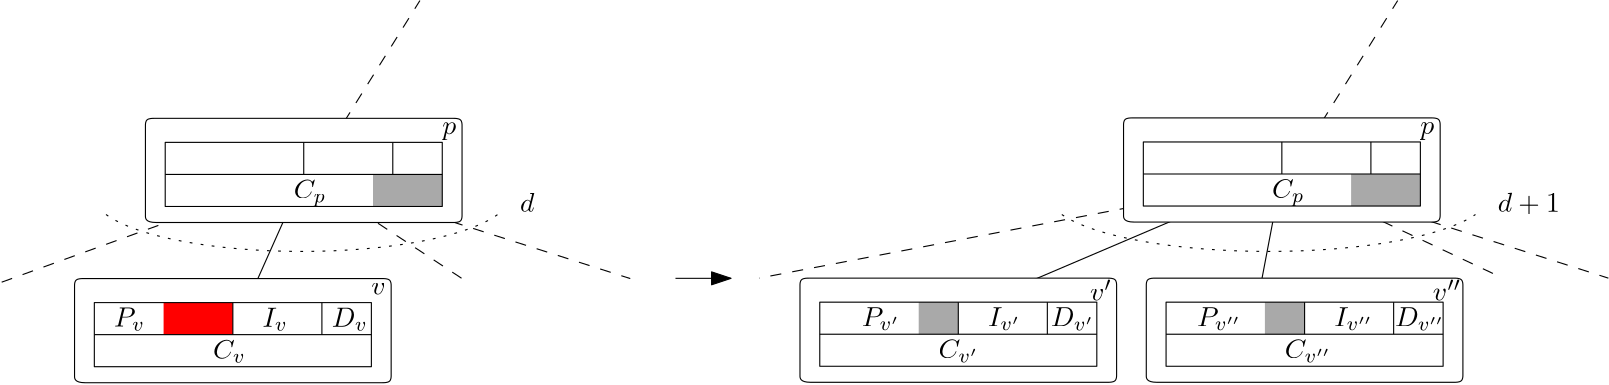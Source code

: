 <?xml version="1.0"?>
<!DOCTYPE ipe SYSTEM "ipe.dtd">
<ipe version="70107" creator="Ipe 7.2.2">
<info created="D:20160503183544" modified="D:20160531183503"/>
<ipestyle name="basic">
<symbol name="arrow/arc(spx)">
<path stroke="sym-stroke" fill="sym-stroke" pen="sym-pen">
0 0 m
-1 0.333 l
-1 -0.333 l
h
</path>
</symbol>
<symbol name="arrow/farc(spx)">
<path stroke="sym-stroke" fill="white" pen="sym-pen">
0 0 m
-1 0.333 l
-1 -0.333 l
h
</path>
</symbol>
<symbol name="arrow/ptarc(spx)">
<path stroke="sym-stroke" fill="sym-stroke" pen="sym-pen">
0 0 m
-1 0.333 l
-0.8 0 l
-1 -0.333 l
h
</path>
</symbol>
<symbol name="arrow/fptarc(spx)">
<path stroke="sym-stroke" fill="white" pen="sym-pen">
0 0 m
-1 0.333 l
-0.8 0 l
-1 -0.333 l
h
</path>
</symbol>
<symbol name="mark/circle(sx)" transformations="translations">
<path fill="sym-stroke">
0.6 0 0 0.6 0 0 e
0.4 0 0 0.4 0 0 e
</path>
</symbol>
<symbol name="mark/disk(sx)" transformations="translations">
<path fill="sym-stroke">
0.6 0 0 0.6 0 0 e
</path>
</symbol>
<symbol name="mark/fdisk(sfx)" transformations="translations">
<group>
<path fill="sym-fill">
0.5 0 0 0.5 0 0 e
</path>
<path fill="sym-stroke" fillrule="eofill">
0.6 0 0 0.6 0 0 e
0.4 0 0 0.4 0 0 e
</path>
</group>
</symbol>
<symbol name="mark/box(sx)" transformations="translations">
<path fill="sym-stroke" fillrule="eofill">
-0.6 -0.6 m
0.6 -0.6 l
0.6 0.6 l
-0.6 0.6 l
h
-0.4 -0.4 m
0.4 -0.4 l
0.4 0.4 l
-0.4 0.4 l
h
</path>
</symbol>
<symbol name="mark/square(sx)" transformations="translations">
<path fill="sym-stroke">
-0.6 -0.6 m
0.6 -0.6 l
0.6 0.6 l
-0.6 0.6 l
h
</path>
</symbol>
<symbol name="mark/fsquare(sfx)" transformations="translations">
<group>
<path fill="sym-fill">
-0.5 -0.5 m
0.5 -0.5 l
0.5 0.5 l
-0.5 0.5 l
h
</path>
<path fill="sym-stroke" fillrule="eofill">
-0.6 -0.6 m
0.6 -0.6 l
0.6 0.6 l
-0.6 0.6 l
h
-0.4 -0.4 m
0.4 -0.4 l
0.4 0.4 l
-0.4 0.4 l
h
</path>
</group>
</symbol>
<symbol name="mark/cross(sx)" transformations="translations">
<group>
<path fill="sym-stroke">
-0.43 -0.57 m
0.57 0.43 l
0.43 0.57 l
-0.57 -0.43 l
h
</path>
<path fill="sym-stroke">
-0.43 0.57 m
0.57 -0.43 l
0.43 -0.57 l
-0.57 0.43 l
h
</path>
</group>
</symbol>
<symbol name="arrow/fnormal(spx)">
<path stroke="sym-stroke" fill="white" pen="sym-pen">
0 0 m
-1 0.333 l
-1 -0.333 l
h
</path>
</symbol>
<symbol name="arrow/pointed(spx)">
<path stroke="sym-stroke" fill="sym-stroke" pen="sym-pen">
0 0 m
-1 0.333 l
-0.8 0 l
-1 -0.333 l
h
</path>
</symbol>
<symbol name="arrow/fpointed(spx)">
<path stroke="sym-stroke" fill="white" pen="sym-pen">
0 0 m
-1 0.333 l
-0.8 0 l
-1 -0.333 l
h
</path>
</symbol>
<symbol name="arrow/linear(spx)">
<path stroke="sym-stroke" pen="sym-pen">
-1 0.333 m
0 0 l
-1 -0.333 l
</path>
</symbol>
<symbol name="arrow/fdouble(spx)">
<path stroke="sym-stroke" fill="white" pen="sym-pen">
0 0 m
-1 0.333 l
-1 -0.333 l
h
-1 0 m
-2 0.333 l
-2 -0.333 l
h
</path>
</symbol>
<symbol name="arrow/double(spx)">
<path stroke="sym-stroke" fill="sym-stroke" pen="sym-pen">
0 0 m
-1 0.333 l
-1 -0.333 l
h
-1 0 m
-2 0.333 l
-2 -0.333 l
h
</path>
</symbol>
<pen name="heavier" value="0.8"/>
<pen name="fat" value="1.2"/>
<pen name="ultrafat" value="2"/>
<symbolsize name="large" value="5"/>
<symbolsize name="small" value="2"/>
<symbolsize name="tiny" value="1.1"/>
<arrowsize name="large" value="10"/>
<arrowsize name="small" value="5"/>
<arrowsize name="tiny" value="3"/>
<color name="red" value="1 0 0"/>
<color name="green" value="0 1 0"/>
<color name="blue" value="0 0 1"/>
<color name="yellow" value="1 1 0"/>
<color name="orange" value="1 0.647 0"/>
<color name="gold" value="1 0.843 0"/>
<color name="purple" value="0.627 0.125 0.941"/>
<color name="gray" value="0.745"/>
<color name="brown" value="0.647 0.165 0.165"/>
<color name="navy" value="0 0 0.502"/>
<color name="pink" value="1 0.753 0.796"/>
<color name="seagreen" value="0.18 0.545 0.341"/>
<color name="turquoise" value="0.251 0.878 0.816"/>
<color name="violet" value="0.933 0.51 0.933"/>
<color name="darkblue" value="0 0 0.545"/>
<color name="darkcyan" value="0 0.545 0.545"/>
<color name="darkgray" value="0.663"/>
<color name="darkgreen" value="0 0.392 0"/>
<color name="darkmagenta" value="0.545 0 0.545"/>
<color name="darkorange" value="1 0.549 0"/>
<color name="darkred" value="0.545 0 0"/>
<color name="lightblue" value="0.678 0.847 0.902"/>
<color name="lightcyan" value="0.878 1 1"/>
<color name="lightgray" value="0.827"/>
<color name="lightgreen" value="0.565 0.933 0.565"/>
<color name="lightyellow" value="1 1 0.878"/>
<dashstyle name="dashed" value="[4] 0"/>
<dashstyle name="dotted" value="[1 3] 0"/>
<dashstyle name="dash dotted" value="[4 2 1 2] 0"/>
<dashstyle name="dash dot dotted" value="[4 2 1 2 1 2] 0"/>
<textsize name="large" value="\large"/>
<textsize name="Large" value="\Large"/>
<textsize name="LARGE" value="\LARGE"/>
<textsize name="huge" value="\huge"/>
<textsize name="Huge" value="\Huge"/>
<textsize name="small" value="\small"/>
<textsize name="footnote" value="\footnotesize"/>
<textsize name="tiny" value="\tiny"/>
<textstyle name="center" begin="\begin{center}" end="\end{center}"/>
<textstyle name="itemize" begin="\begin{itemize}" end="\end{itemize}"/>
<textstyle name="item" begin="\begin{itemize}\item{}" end="\end{itemize}"/>
<gridsize name="4 pts" value="4"/>
<gridsize name="8 pts (~3 mm)" value="8"/>
<gridsize name="16 pts (~6 mm)" value="16"/>
<gridsize name="32 pts (~12 mm)" value="32"/>
<gridsize name="10 pts (~3.5 mm)" value="10"/>
<gridsize name="20 pts (~7 mm)" value="20"/>
<gridsize name="14 pts (~5 mm)" value="14"/>
<gridsize name="28 pts (~10 mm)" value="28"/>
<gridsize name="56 pts (~20 mm)" value="56"/>
<anglesize name="90 deg" value="90"/>
<anglesize name="60 deg" value="60"/>
<anglesize name="45 deg" value="45"/>
<anglesize name="30 deg" value="30"/>
<anglesize name="22.5 deg" value="22.5"/>
<opacity name="10%" value="0.1"/>
<opacity name="30%" value="0.3"/>
<opacity name="50%" value="0.5"/>
<opacity name="75%" value="0.75"/>
<tiling name="falling" angle="-60" step="4" width="1"/>
<tiling name="rising" angle="30" step="4" width="1"/>
</ipestyle>
<page>
<layer name="alpha"/>
<view layers="alpha" active="alpha"/>
<path layer="alpha" matrix="1.16685 0 0 0.686716 -5.11119 227.417" stroke="black">
404 772 m
288 688 l
288 688 l
</path>
<path matrix="0.949859 0 0 0.781139 76.2559 160.772" stroke="black" fill="white">
232 668 m
228 668
228 672
228 672
228 712
228 712
228 716
232 716
232 716
344 716
344 716
348 716
348 712
348 712
348 672
348 672
348 668
344 668
344 668
232 668
232 668 c
</path>
<path matrix="0.89049 0 0 0.721052 125.411 134.573" stroke="black">
288 800 m
288 784 l
</path>
<text matrix="0.89049 0 0 0.721052 144.319 198.624" transformations="translations" pos="284 712" stroke="black" type="label" width="7.982" height="7.49" depth="0" valign="baseline">$v&apos;$</text>
<text matrix="0.89049 0 0 0.721052 108.477 131.689" transformations="translations" pos="232 792" stroke="black" type="label" width="13.824" height="6.812" depth="1.49" valign="baseline">$P_{v&apos;}$</text>
<path matrix="0.59366 0 0 0.585854 226.457 305.282" stroke="black">
404 772 m
392 708 l
392 708 l
</path>
<path matrix="6.63132 0 0 0.585854 -2212.76 305.282" stroke="black" dash="dashed">
404 772 m
416 708 l
416 708 l
</path>
<path matrix="1.83664 0 0 0.585854 -275.705 305.282" stroke="black" dash="dashed">
404 772 m
468 708 l
468 708 l
</path>
<path matrix="1.78098 0 0 0.721052 200.212 261.478" fill="darkgray">
76 624 m
76 608 l
84 608 l
84 624 l
h
</path>
<path matrix="1.03891 0 0 0.721052 117.1 146.11" stroke="black">
176 784 m
176 752 l
272 752 l
272 784 l
h
</path>
<path matrix="1.03891 0 0 0.721052 67.2325 134.573" stroke="black">
224 784 m
320 784 l
</path>
<path matrix="0.89049 0 0 0.721052 121.849 134.573" stroke="black">
256 800 m
256 784 l
</path>
<path matrix="0.949859 0 0 0.781137 200.925 160.772" stroke="black" fill="white">
232 668 m
228 668
228 672
228 672
228 712
228 712
228 716
232 716
232 716
344 716
344 716
348 716
348 712
348 712
348 672
348 672
348 668
344 668
344 668
232 668
232 668 c
</path>
<path matrix="0.89049 0 0 0.721052 250.08 134.573" stroke="black">
288 800 m
288 784 l
</path>
<text matrix="0.89049 0 0 0.721052 267.72 198.632" transformations="translations" pos="284 712" stroke="black" type="label" width="10.279" height="7.49" depth="0" valign="baseline">$v&apos;&apos;$</text>
<text matrix="0.89049 0 0 0.721052 229.146 131.689" transformations="translations" pos="232 792" stroke="black" type="label" width="16.021" height="6.812" depth="1.49" valign="baseline">$P_{v&apos;&apos;}$</text>
<path matrix="1.78633 0 0 0.721052 324.431 261.478" fill="darkgray">
76 624 m
76 608 l
84 608 l
84 624 l
h
</path>
<path matrix="1.03891 0 0 0.721052 241.769 146.11" stroke="black">
176 784 m
176 752 l
272 752 l
272 784 l
h
</path>
<path matrix="1.03891 0 0 0.721052 191.901 134.573" stroke="black">
224 784 m
320 784 l
</path>
<path matrix="0.89049 0 0 0.721052 246.518 134.573" stroke="black">
256 800 m
256 784 l
</path>
<text matrix="0.89049 0 0 0.721052 228.708 198.026" transformations="translations" pos="148 700" stroke="black" type="label" width="11.808" height="6.812" depth="1.49" valign="baseline">$I_{v&apos;}$</text>
<text matrix="0.89049 0 0 0.721052 226.397 197.993" transformations="translations" pos="176 700" stroke="black" type="label" width="15.676" height="6.812" depth="1.49" valign="baseline">$D_{v&apos;}$</text>
<text matrix="0.89049 0 0 0.721052 228.708 198.026" transformations="translations" pos="128 684" stroke="black" type="label" width="14.549" height="6.812" depth="1.49" valign="baseline">$C_{v&apos;}$</text>
<text matrix="0.89049 0 0 0.721052 353.376 198.026" transformations="translations" pos="148 700" stroke="black" type="label" width="14.004" height="6.812" depth="1.49" valign="baseline">$I_{v&apos;&apos;}$</text>
<text matrix="0.89049 0 0 0.721052 350.278 198.001" transformations="translations" pos="176 700" stroke="black" type="label" width="17.873" height="6.812" depth="1.49" valign="baseline">$D_{v&apos;&apos;}$</text>
<text matrix="0.89049 0 0 0.721052 353.376 198.026" transformations="translations" pos="128 684" stroke="black" type="label" width="16.745" height="6.812" depth="1.49" valign="baseline">$C_{v&apos;&apos;}$</text>
<path matrix="0.22184 0 0 0.686716 24.7661 227.266" stroke="black">
404 772 m
288 688 l
288 688 l
</path>
<path matrix="0.949859 0 0 0.781137 -184.902 160.62" stroke="black" fill="white">
232 668 m
228 668
228 672
228 672
228 712
228 712
228 716
232 716
232 716
344 716
344 716
348 716
348 712
348 712
348 672
348 672
348 668
344 668
344 668
232 668
232 668 c
</path>
<path matrix="0.89049 0 0 0.721052 -135.747 134.422" stroke="black">
288 800 m
288 784 l
</path>
<text matrix="0.89049 0 0 0.721052 -114.375 200.759" transformations="translations" pos="284 712" stroke="black" type="label" width="5.187" height="4.289" depth="0" valign="baseline">$v$</text>
<text matrix="0.89049 0 0 0.721052 -160.68 131.538" transformations="translations" pos="232 792" stroke="black" type="label" width="11.13" height="6.812" depth="1.49" valign="baseline">$P_{v}$</text>
<path matrix="4.74928 0 0 0.585854 -1804.54 305.131" stroke="black" dash="dashed">
404 772 m
416 708 l
416 708 l
</path>
<path matrix="1.83664 0 0 0.585854 -627.825 305.131" stroke="black" dash="dashed">
404 772 m
468 708 l
468 708 l
</path>
<path matrix="3.11672 0 0 0.721052 -173.147 261.327" fill="red">
76 624 m
76 608 l
84 608 l
84 624 l
h
</path>
<path matrix="1.03891 0 0 0.721052 -144.058 145.959" stroke="black">
176 784 m
176 752 l
272 752 l
272 784 l
h
</path>
<path matrix="1.03891 0 0 0.721052 -193.925 134.422" stroke="black">
224 784 m
320 784 l
</path>
<path matrix="0.89049 0 0 0.721052 -139.309 134.422" stroke="black">
256 800 m
256 784 l
</path>
<text matrix="0.89049 0 0 0.721052 -32.4497 197.874" transformations="translations" pos="148 700" stroke="black" type="label" width="9.113" height="6.812" depth="1.49" valign="baseline">$I_v$</text>
<text matrix="0.89049 0 0 0.721052 -32.4497 197.874" transformations="translations" pos="176 700" stroke="black" type="label" width="12.982" height="6.812" depth="1.49" valign="baseline">$D_v$</text>
<text matrix="0.89049 0 0 0.721052 -32.4497 197.874" transformations="translations" pos="128 684" stroke="black" type="label" width="11.854" height="6.812" depth="1.49" valign="baseline">$C_v$</text>
<path matrix="0.804881 0 0 0.708176 -7.84745 219.918" stroke="black" dash="dashed">
152 760 m
16 704 l
16 704 l
</path>
<path matrix="0.943654 0 0 0.901315 32.7468 78.3313" stroke="black" dash="dashed">
460 752 m
260 712 l
260 712 l
</path>
<path stroke="black" rarrow="normal/normal">
268 720 m
248 720 l
248 720 l
</path>
<path matrix="1.85526 0 0 0.501754 -179.632 459.986" stroke="black" dash="dotted">
120 564 m
40.4969 0 0 40.4969 158 578 196 564 a
</path>
<path matrix="1.95943 0 0 0.501754 151.951 459.986" stroke="black" dash="dotted">
120 564 m
40.4969 0 0 40.4969 158 578 196 564 a
</path>
<text matrix="1 0 0 1 4 -8" transformations="translations" pos="188 752" stroke="black" type="label" width="5.185" height="6.918" depth="0" valign="baseline">$d$</text>
<text matrix="1 0 0 1 356 -8" transformations="translations" pos="188 752" stroke="black" type="label" width="22.343" height="6.919" depth="0.83" valign="baseline">$d+1$</text>
<path stroke="black" dash="dashed">
116 756 m
156 820 l
156 820 l
</path>
<path matrix="0.949863 0 0 0.781137 -159.383 218.304" stroke="black" fill="white">
232 668 m
228 668
228 672
228 672
228 712
228 712
228 716
232 716
232 716
344 716
344 716
348 716
348 712
348 712
348 672
348 672
348 668
344 668
344 668
232 668
232 668 c
</path>
<path matrix="3.11672 0 0 0.721052 -97.7612 307.474" fill="darkgray">
76 624 m
76 608 l
84 608 l
84 624 l
h
</path>
<text matrix="0.89049 0 0 0.721052 -88.8563 258.443" transformations="translations" pos="284 712" stroke="black" type="label" width="5.012" height="4.297" depth="1.93" valign="baseline">$p$</text>
<path matrix="1.03891 0 0 0.721052 -118.539 203.643" stroke="black">
176 784 m
176 752 l
272 752 l
272 784 l
h
</path>
<path matrix="1.03891 0 0 0.721052 -168.406 192.106" stroke="black">
224 784 m
320 784 l
</path>
<path matrix="0.89049 0 0 0.721052 -113.79 192.106" stroke="black">
256 800 m
256 784 l
</path>
<path matrix="0.89049 0 0 0.721052 -110.228 192.106" stroke="black">
288 800 m
288 784 l
</path>
<text matrix="0.89049 0 0 0.721052 -142.286 258.443" transformations="translations" pos="284 680" stroke="black" type="label" width="11.726" height="6.808" depth="2.85" valign="baseline">$C_{p}$</text>
<path matrix="1 0 0 1 352 0" stroke="black" dash="dashed">
116 756 m
156 820 l
156 820 l
</path>
<path matrix="0.949863 0 0 0.78114 192.738 218.456" stroke="black" fill="white">
232 668 m
228 668
228 672
228 672
228 712
228 712
228 716
232 716
232 716
344 716
344 716
348 716
348 712
348 712
348 672
348 672
348 668
344 668
344 668
232 668
232 668 c
</path>
<path matrix="3.11672 0 0 0.721052 254.359 307.626" fill="darkgray">
76 624 m
76 608 l
84 608 l
84 624 l
h
</path>
<text matrix="0.89049 0 0 0.721052 263.264 258.594" transformations="translations" pos="284 712" stroke="black" type="label" width="5.012" height="4.297" depth="1.93" valign="baseline">$p$</text>
<path matrix="1.03891 0 0 0.721052 233.582 203.794" stroke="black">
176 784 m
176 752 l
272 752 l
272 784 l
h
</path>
<path matrix="1.03891 0 0 0.721052 183.714 192.257" stroke="black">
224 784 m
320 784 l
</path>
<path matrix="0.89049 0 0 0.721052 238.33 192.257" stroke="black">
256 800 m
256 784 l
</path>
<path matrix="0.89049 0 0 0.721052 241.893 192.257" stroke="black">
288 800 m
288 784 l
</path>
<text matrix="0.89049 0 0 0.721052 209.835 258.594" transformations="translations" pos="284 680" stroke="black" type="label" width="11.726" height="6.808" depth="2.85" valign="baseline">$C_{p}$</text>
</page>
</ipe>
